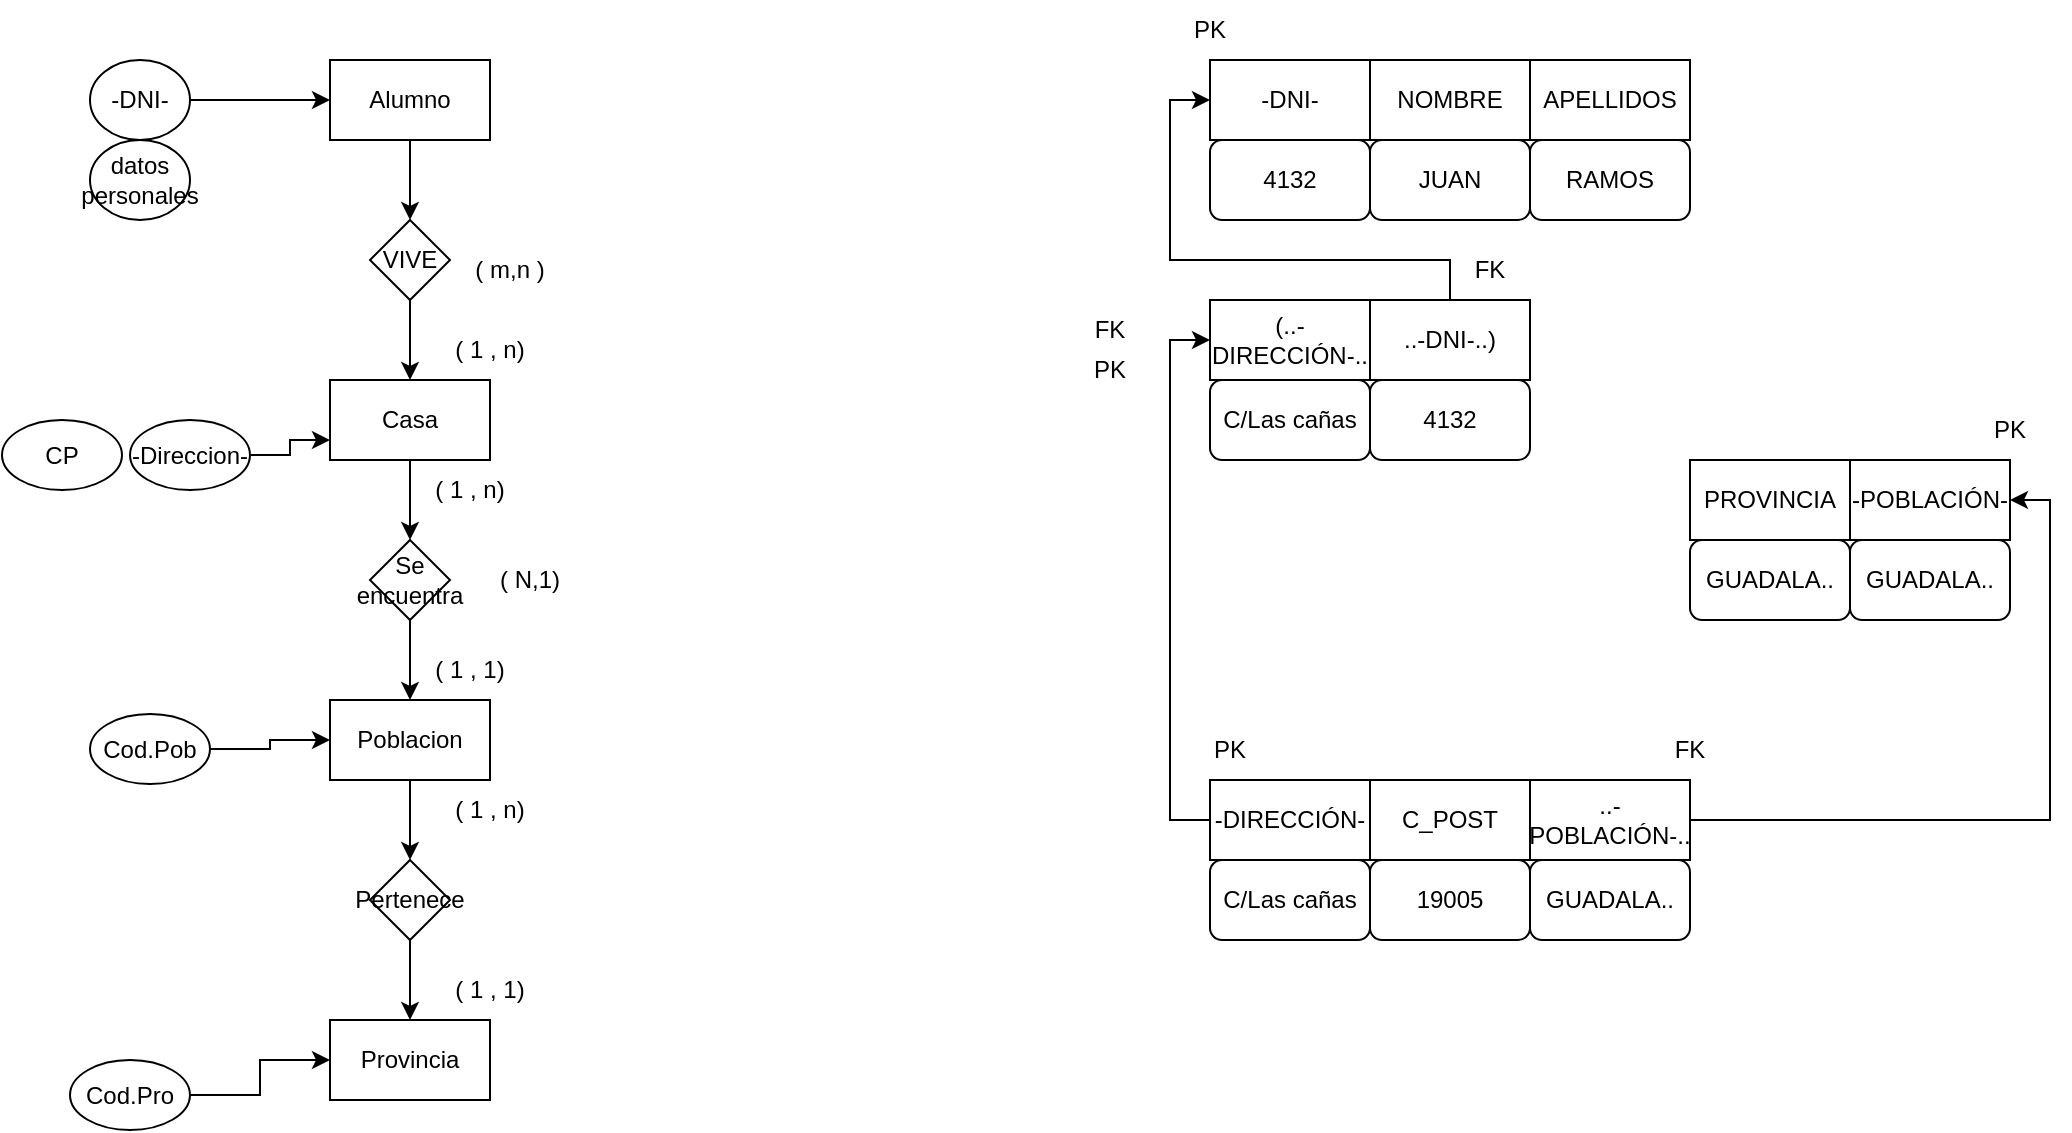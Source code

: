 <mxfile version="15.8.6" type="device"><diagram id="d7MEDB3xe9RgtxHLHOQM" name="Page-1"><mxGraphModel dx="1530" dy="789" grid="1" gridSize="10" guides="1" tooltips="1" connect="1" arrows="1" fold="1" page="1" pageScale="1" pageWidth="827" pageHeight="1169" math="0" shadow="0"><root><mxCell id="0"/><mxCell id="1" parent="0"/><mxCell id="6Oqt57n-lD4pzUtyzoOc-3" value="-DNI-" style="rounded=0;whiteSpace=wrap;html=1;" parent="1" vertex="1"><mxGeometry x="160" y="240" width="80" height="40" as="geometry"/></mxCell><mxCell id="6Oqt57n-lD4pzUtyzoOc-12" value="(..-DIRECCIÓN-.." style="rounded=0;whiteSpace=wrap;html=1;" parent="1" vertex="1"><mxGeometry x="160" y="360" width="80" height="40" as="geometry"/></mxCell><mxCell id="6Oqt57n-lD4pzUtyzoOc-14" value="FK" style="text;html=1;strokeColor=none;fillColor=none;align=center;verticalAlign=middle;whiteSpace=wrap;rounded=0;" parent="1" vertex="1"><mxGeometry x="270" y="330" width="60" height="30" as="geometry"/></mxCell><mxCell id="6Oqt57n-lD4pzUtyzoOc-16" value="JUAN" style="rounded=1;whiteSpace=wrap;html=1;" parent="1" vertex="1"><mxGeometry x="240" y="280" width="80" height="40" as="geometry"/></mxCell><mxCell id="6Oqt57n-lD4pzUtyzoOc-19" value="4132" style="rounded=1;whiteSpace=wrap;html=1;" parent="1" vertex="1"><mxGeometry x="160" y="280" width="80" height="40" as="geometry"/></mxCell><mxCell id="6Oqt57n-lD4pzUtyzoOc-23" value="C/Las cañas" style="rounded=1;whiteSpace=wrap;html=1;" parent="1" vertex="1"><mxGeometry x="160" y="400" width="80" height="40" as="geometry"/></mxCell><mxCell id="6Oqt57n-lD4pzUtyzoOc-24" value="NOMBRE" style="rounded=0;whiteSpace=wrap;html=1;" parent="1" vertex="1"><mxGeometry x="240" y="240" width="80" height="40" as="geometry"/></mxCell><mxCell id="6Oqt57n-lD4pzUtyzoOc-25" value="APELLIDOS" style="rounded=0;whiteSpace=wrap;html=1;" parent="1" vertex="1"><mxGeometry x="320" y="240" width="80" height="40" as="geometry"/></mxCell><mxCell id="6Oqt57n-lD4pzUtyzoOc-26" value="RAMOS" style="rounded=1;whiteSpace=wrap;html=1;" parent="1" vertex="1"><mxGeometry x="320" y="280" width="80" height="40" as="geometry"/></mxCell><mxCell id="6Oqt57n-lD4pzUtyzoOc-31" value="4132" style="rounded=1;whiteSpace=wrap;html=1;" parent="1" vertex="1"><mxGeometry x="240" y="400" width="80" height="40" as="geometry"/></mxCell><mxCell id="6Oqt57n-lD4pzUtyzoOc-33" style="edgeStyle=orthogonalEdgeStyle;rounded=0;orthogonalLoop=1;jettySize=auto;html=1;entryX=0;entryY=0.5;entryDx=0;entryDy=0;" parent="1" source="6Oqt57n-lD4pzUtyzoOc-32" target="6Oqt57n-lD4pzUtyzoOc-3" edge="1"><mxGeometry relative="1" as="geometry"><Array as="points"><mxPoint x="280" y="340"/><mxPoint x="140" y="340"/><mxPoint x="140" y="260"/></Array></mxGeometry></mxCell><mxCell id="6Oqt57n-lD4pzUtyzoOc-32" value="..-DNI-..)" style="rounded=0;whiteSpace=wrap;html=1;" parent="1" vertex="1"><mxGeometry x="240" y="360" width="80" height="40" as="geometry"/></mxCell><mxCell id="6Oqt57n-lD4pzUtyzoOc-45" value="GUADALA.." style="rounded=1;whiteSpace=wrap;html=1;" parent="1" vertex="1"><mxGeometry x="320" y="640" width="80" height="40" as="geometry"/></mxCell><mxCell id="6Oqt57n-lD4pzUtyzoOc-47" value="C_POST" style="rounded=0;whiteSpace=wrap;html=1;" parent="1" vertex="1"><mxGeometry x="240" y="600" width="80" height="40" as="geometry"/></mxCell><mxCell id="6Oqt57n-lD4pzUtyzoOc-60" style="edgeStyle=orthogonalEdgeStyle;rounded=0;orthogonalLoop=1;jettySize=auto;html=1;entryX=1;entryY=0.5;entryDx=0;entryDy=0;" parent="1" source="6Oqt57n-lD4pzUtyzoOc-48" target="6Oqt57n-lD4pzUtyzoOc-57" edge="1"><mxGeometry relative="1" as="geometry"/></mxCell><mxCell id="6Oqt57n-lD4pzUtyzoOc-48" value="..-POBLACIÓN-.." style="rounded=0;whiteSpace=wrap;html=1;" parent="1" vertex="1"><mxGeometry x="320" y="600" width="80" height="40" as="geometry"/></mxCell><mxCell id="6Oqt57n-lD4pzUtyzoOc-51" value="19005" style="rounded=1;whiteSpace=wrap;html=1;" parent="1" vertex="1"><mxGeometry x="240" y="640" width="80" height="40" as="geometry"/></mxCell><mxCell id="6Oqt57n-lD4pzUtyzoOc-62" style="edgeStyle=orthogonalEdgeStyle;rounded=0;orthogonalLoop=1;jettySize=auto;html=1;entryX=0;entryY=0.5;entryDx=0;entryDy=0;exitX=0;exitY=0.5;exitDx=0;exitDy=0;" parent="1" source="6Oqt57n-lD4pzUtyzoOc-53" target="6Oqt57n-lD4pzUtyzoOc-12" edge="1"><mxGeometry relative="1" as="geometry"/></mxCell><mxCell id="6Oqt57n-lD4pzUtyzoOc-53" value="-DIRECCIÓN-" style="rounded=0;whiteSpace=wrap;html=1;" parent="1" vertex="1"><mxGeometry x="160" y="600" width="80" height="40" as="geometry"/></mxCell><mxCell id="6Oqt57n-lD4pzUtyzoOc-54" value="&lt;span&gt;C/Las cañas&lt;/span&gt;" style="rounded=1;whiteSpace=wrap;html=1;" parent="1" vertex="1"><mxGeometry x="160" y="640" width="80" height="40" as="geometry"/></mxCell><mxCell id="6Oqt57n-lD4pzUtyzoOc-56" value="PROVINCIA" style="rounded=0;whiteSpace=wrap;html=1;" parent="1" vertex="1"><mxGeometry x="400" y="440" width="80" height="40" as="geometry"/></mxCell><mxCell id="6Oqt57n-lD4pzUtyzoOc-57" value="-POBLACIÓN-" style="rounded=0;whiteSpace=wrap;html=1;" parent="1" vertex="1"><mxGeometry x="480" y="440" width="80" height="40" as="geometry"/></mxCell><mxCell id="6Oqt57n-lD4pzUtyzoOc-58" value="GUADALA.." style="rounded=1;whiteSpace=wrap;html=1;" parent="1" vertex="1"><mxGeometry x="480" y="480" width="80" height="40" as="geometry"/></mxCell><mxCell id="6Oqt57n-lD4pzUtyzoOc-59" value="GUADALA.." style="rounded=1;whiteSpace=wrap;html=1;" parent="1" vertex="1"><mxGeometry x="400" y="480" width="80" height="40" as="geometry"/></mxCell><mxCell id="6Oqt57n-lD4pzUtyzoOc-61" value="FK" style="text;html=1;strokeColor=none;fillColor=none;align=center;verticalAlign=middle;whiteSpace=wrap;rounded=0;" parent="1" vertex="1"><mxGeometry x="80" y="360" width="60" height="30" as="geometry"/></mxCell><mxCell id="6Oqt57n-lD4pzUtyzoOc-63" value="FK" style="text;html=1;strokeColor=none;fillColor=none;align=center;verticalAlign=middle;whiteSpace=wrap;rounded=0;" parent="1" vertex="1"><mxGeometry x="370" y="570" width="60" height="30" as="geometry"/></mxCell><mxCell id="eDyGBUeGhoODPwOFNxPu-5" value="PK" style="text;html=1;strokeColor=none;fillColor=none;align=center;verticalAlign=middle;whiteSpace=wrap;rounded=0;" vertex="1" parent="1"><mxGeometry x="80" y="380" width="60" height="30" as="geometry"/></mxCell><mxCell id="eDyGBUeGhoODPwOFNxPu-6" value="PK" style="text;html=1;strokeColor=none;fillColor=none;align=center;verticalAlign=middle;whiteSpace=wrap;rounded=0;" vertex="1" parent="1"><mxGeometry x="130" y="210" width="60" height="30" as="geometry"/></mxCell><mxCell id="eDyGBUeGhoODPwOFNxPu-7" value="PK" style="text;html=1;strokeColor=none;fillColor=none;align=center;verticalAlign=middle;whiteSpace=wrap;rounded=0;" vertex="1" parent="1"><mxGeometry x="140" y="570" width="60" height="30" as="geometry"/></mxCell><mxCell id="eDyGBUeGhoODPwOFNxPu-8" value="PK" style="text;html=1;strokeColor=none;fillColor=none;align=center;verticalAlign=middle;whiteSpace=wrap;rounded=0;" vertex="1" parent="1"><mxGeometry x="530" y="410" width="60" height="30" as="geometry"/></mxCell><mxCell id="eDyGBUeGhoODPwOFNxPu-14" value="" style="edgeStyle=orthogonalEdgeStyle;rounded=0;orthogonalLoop=1;jettySize=auto;html=1;" edge="1" parent="1" source="eDyGBUeGhoODPwOFNxPu-9" target="eDyGBUeGhoODPwOFNxPu-11"><mxGeometry relative="1" as="geometry"/></mxCell><mxCell id="eDyGBUeGhoODPwOFNxPu-9" value="Alumno" style="rounded=0;whiteSpace=wrap;html=1;" vertex="1" parent="1"><mxGeometry x="-280" y="240" width="80" height="40" as="geometry"/></mxCell><mxCell id="eDyGBUeGhoODPwOFNxPu-22" value="" style="edgeStyle=orthogonalEdgeStyle;rounded=0;orthogonalLoop=1;jettySize=auto;html=1;" edge="1" parent="1" source="eDyGBUeGhoODPwOFNxPu-11" target="eDyGBUeGhoODPwOFNxPu-19"><mxGeometry relative="1" as="geometry"/></mxCell><mxCell id="eDyGBUeGhoODPwOFNxPu-11" value="VIVE" style="rhombus;whiteSpace=wrap;html=1;" vertex="1" parent="1"><mxGeometry x="-260" y="320" width="40" height="40" as="geometry"/></mxCell><mxCell id="eDyGBUeGhoODPwOFNxPu-30" value="" style="edgeStyle=orthogonalEdgeStyle;rounded=0;orthogonalLoop=1;jettySize=auto;html=1;" edge="1" parent="1" source="eDyGBUeGhoODPwOFNxPu-12" target="eDyGBUeGhoODPwOFNxPu-29"><mxGeometry relative="1" as="geometry"/></mxCell><mxCell id="eDyGBUeGhoODPwOFNxPu-12" value="Poblacion" style="rounded=0;whiteSpace=wrap;html=1;" vertex="1" parent="1"><mxGeometry x="-280" y="560" width="80" height="40" as="geometry"/></mxCell><mxCell id="eDyGBUeGhoODPwOFNxPu-27" style="edgeStyle=orthogonalEdgeStyle;rounded=0;orthogonalLoop=1;jettySize=auto;html=1;entryX=0;entryY=0.75;entryDx=0;entryDy=0;" edge="1" parent="1" source="eDyGBUeGhoODPwOFNxPu-13" target="eDyGBUeGhoODPwOFNxPu-19"><mxGeometry relative="1" as="geometry"/></mxCell><mxCell id="eDyGBUeGhoODPwOFNxPu-13" value="-Direccion-" style="ellipse;whiteSpace=wrap;html=1;" vertex="1" parent="1"><mxGeometry x="-380" y="420" width="60" height="35" as="geometry"/></mxCell><mxCell id="eDyGBUeGhoODPwOFNxPu-17" value="( 1 , n)" style="text;html=1;strokeColor=none;fillColor=none;align=center;verticalAlign=middle;whiteSpace=wrap;rounded=0;" vertex="1" parent="1"><mxGeometry x="-240" y="440" width="60" height="30" as="geometry"/></mxCell><mxCell id="eDyGBUeGhoODPwOFNxPu-18" value="( 1 , n)" style="text;html=1;strokeColor=none;fillColor=none;align=center;verticalAlign=middle;whiteSpace=wrap;rounded=0;" vertex="1" parent="1"><mxGeometry x="-230" y="370" width="60" height="30" as="geometry"/></mxCell><mxCell id="eDyGBUeGhoODPwOFNxPu-23" value="" style="edgeStyle=orthogonalEdgeStyle;rounded=0;orthogonalLoop=1;jettySize=auto;html=1;" edge="1" parent="1" source="eDyGBUeGhoODPwOFNxPu-19" target="eDyGBUeGhoODPwOFNxPu-21"><mxGeometry relative="1" as="geometry"/></mxCell><mxCell id="eDyGBUeGhoODPwOFNxPu-19" value="Casa" style="rounded=0;whiteSpace=wrap;html=1;" vertex="1" parent="1"><mxGeometry x="-280" y="400" width="80" height="40" as="geometry"/></mxCell><mxCell id="eDyGBUeGhoODPwOFNxPu-24" value="" style="edgeStyle=orthogonalEdgeStyle;rounded=0;orthogonalLoop=1;jettySize=auto;html=1;" edge="1" parent="1" source="eDyGBUeGhoODPwOFNxPu-21" target="eDyGBUeGhoODPwOFNxPu-12"><mxGeometry relative="1" as="geometry"/></mxCell><mxCell id="eDyGBUeGhoODPwOFNxPu-21" value="Se encuentra" style="rhombus;whiteSpace=wrap;html=1;" vertex="1" parent="1"><mxGeometry x="-260" y="480" width="40" height="40" as="geometry"/></mxCell><mxCell id="eDyGBUeGhoODPwOFNxPu-25" value="( m,n )" style="text;html=1;strokeColor=none;fillColor=none;align=center;verticalAlign=middle;whiteSpace=wrap;rounded=0;" vertex="1" parent="1"><mxGeometry x="-220" y="330" width="60" height="30" as="geometry"/></mxCell><mxCell id="eDyGBUeGhoODPwOFNxPu-28" value="Provincia" style="rounded=0;whiteSpace=wrap;html=1;" vertex="1" parent="1"><mxGeometry x="-280" y="720" width="80" height="40" as="geometry"/></mxCell><mxCell id="eDyGBUeGhoODPwOFNxPu-31" value="" style="edgeStyle=orthogonalEdgeStyle;rounded=0;orthogonalLoop=1;jettySize=auto;html=1;" edge="1" parent="1" source="eDyGBUeGhoODPwOFNxPu-29" target="eDyGBUeGhoODPwOFNxPu-28"><mxGeometry relative="1" as="geometry"/></mxCell><mxCell id="eDyGBUeGhoODPwOFNxPu-29" value="Pertenece" style="rhombus;whiteSpace=wrap;html=1;" vertex="1" parent="1"><mxGeometry x="-260" y="640" width="40" height="40" as="geometry"/></mxCell><mxCell id="eDyGBUeGhoODPwOFNxPu-38" value="" style="edgeStyle=orthogonalEdgeStyle;rounded=0;orthogonalLoop=1;jettySize=auto;html=1;" edge="1" parent="1" source="eDyGBUeGhoODPwOFNxPu-37" target="eDyGBUeGhoODPwOFNxPu-9"><mxGeometry relative="1" as="geometry"/></mxCell><mxCell id="eDyGBUeGhoODPwOFNxPu-37" value="-DNI-" style="ellipse;whiteSpace=wrap;html=1;" vertex="1" parent="1"><mxGeometry x="-400" y="240" width="50" height="40" as="geometry"/></mxCell><mxCell id="eDyGBUeGhoODPwOFNxPu-40" value="CP" style="ellipse;whiteSpace=wrap;html=1;" vertex="1" parent="1"><mxGeometry x="-444" y="420" width="60" height="35" as="geometry"/></mxCell><mxCell id="eDyGBUeGhoODPwOFNxPu-41" value="datos personales" style="ellipse;whiteSpace=wrap;html=1;" vertex="1" parent="1"><mxGeometry x="-400" y="280" width="50" height="40" as="geometry"/></mxCell><mxCell id="eDyGBUeGhoODPwOFNxPu-42" value="( 1 , 1)" style="text;html=1;strokeColor=none;fillColor=none;align=center;verticalAlign=middle;whiteSpace=wrap;rounded=0;" vertex="1" parent="1"><mxGeometry x="-240" y="530" width="60" height="30" as="geometry"/></mxCell><mxCell id="eDyGBUeGhoODPwOFNxPu-43" value="( N,1)" style="text;html=1;strokeColor=none;fillColor=none;align=center;verticalAlign=middle;whiteSpace=wrap;rounded=0;" vertex="1" parent="1"><mxGeometry x="-210" y="485" width="60" height="30" as="geometry"/></mxCell><mxCell id="eDyGBUeGhoODPwOFNxPu-45" style="edgeStyle=orthogonalEdgeStyle;rounded=0;orthogonalLoop=1;jettySize=auto;html=1;" edge="1" parent="1" source="eDyGBUeGhoODPwOFNxPu-44" target="eDyGBUeGhoODPwOFNxPu-12"><mxGeometry relative="1" as="geometry"/></mxCell><mxCell id="eDyGBUeGhoODPwOFNxPu-44" value="Cod.Pob" style="ellipse;whiteSpace=wrap;html=1;" vertex="1" parent="1"><mxGeometry x="-400" y="567" width="60" height="35" as="geometry"/></mxCell><mxCell id="eDyGBUeGhoODPwOFNxPu-47" style="edgeStyle=orthogonalEdgeStyle;rounded=0;orthogonalLoop=1;jettySize=auto;html=1;entryX=0;entryY=0.5;entryDx=0;entryDy=0;" edge="1" parent="1" source="eDyGBUeGhoODPwOFNxPu-46" target="eDyGBUeGhoODPwOFNxPu-28"><mxGeometry relative="1" as="geometry"/></mxCell><mxCell id="eDyGBUeGhoODPwOFNxPu-46" value="Cod.Pro" style="ellipse;whiteSpace=wrap;html=1;" vertex="1" parent="1"><mxGeometry x="-410" y="740" width="60" height="35" as="geometry"/></mxCell><mxCell id="eDyGBUeGhoODPwOFNxPu-48" value="( 1 , n)" style="text;html=1;strokeColor=none;fillColor=none;align=center;verticalAlign=middle;whiteSpace=wrap;rounded=0;" vertex="1" parent="1"><mxGeometry x="-230" y="600" width="60" height="30" as="geometry"/></mxCell><mxCell id="eDyGBUeGhoODPwOFNxPu-49" value="( 1 , 1)" style="text;html=1;strokeColor=none;fillColor=none;align=center;verticalAlign=middle;whiteSpace=wrap;rounded=0;" vertex="1" parent="1"><mxGeometry x="-230" y="690" width="60" height="30" as="geometry"/></mxCell></root></mxGraphModel></diagram></mxfile>